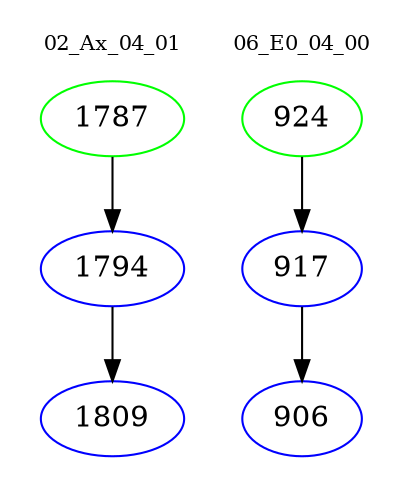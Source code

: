 digraph{
subgraph cluster_0 {
color = white
label = "02_Ax_04_01";
fontsize=10;
T0_1787 [label="1787", color="green"]
T0_1787 -> T0_1794 [color="black"]
T0_1794 [label="1794", color="blue"]
T0_1794 -> T0_1809 [color="black"]
T0_1809 [label="1809", color="blue"]
}
subgraph cluster_1 {
color = white
label = "06_E0_04_00";
fontsize=10;
T1_924 [label="924", color="green"]
T1_924 -> T1_917 [color="black"]
T1_917 [label="917", color="blue"]
T1_917 -> T1_906 [color="black"]
T1_906 [label="906", color="blue"]
}
}
